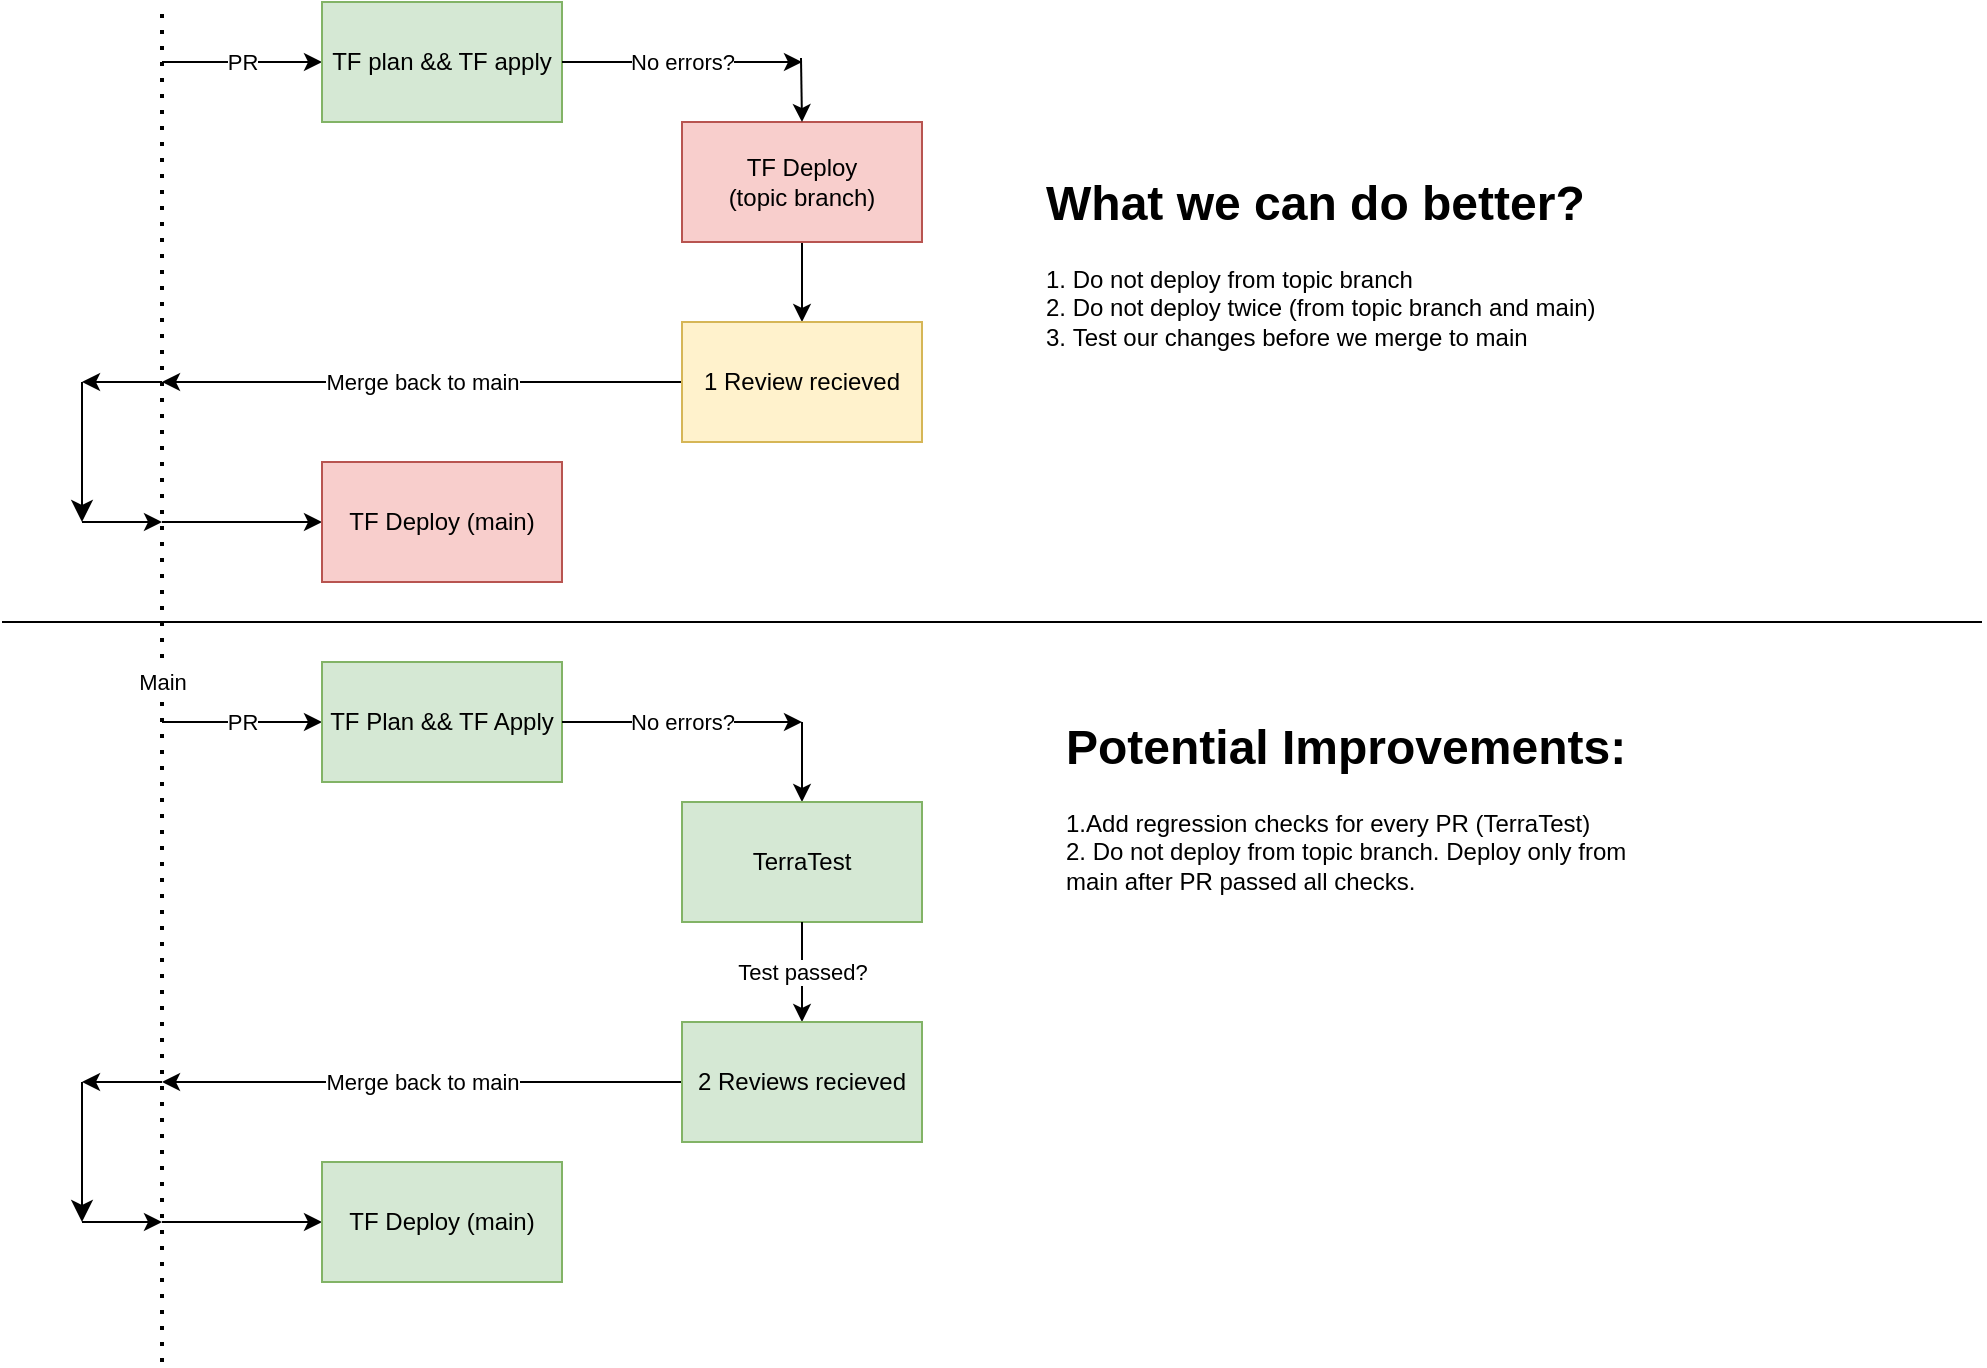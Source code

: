 <mxfile version="24.4.0" type="github">
  <diagram name="Page-1" id="Tej-QBxnLzH2uNt5mVv0">
    <mxGraphModel dx="951" dy="533" grid="1" gridSize="10" guides="1" tooltips="1" connect="1" arrows="1" fold="1" page="1" pageScale="1" pageWidth="1169" pageHeight="827" math="0" shadow="0">
      <root>
        <mxCell id="0" />
        <mxCell id="1" parent="0" />
        <mxCell id="uA2yIn82N_r2hQu1Xv1O-1" value="Main" style="endArrow=none;dashed=1;html=1;dashPattern=1 3;strokeWidth=2;rounded=0;" edge="1" parent="1">
          <mxGeometry width="50" height="50" relative="1" as="geometry">
            <mxPoint x="80" y="720" as="sourcePoint" />
            <mxPoint x="80" y="40" as="targetPoint" />
          </mxGeometry>
        </mxCell>
        <mxCell id="uA2yIn82N_r2hQu1Xv1O-2" value="PR" style="endArrow=classic;html=1;rounded=0;" edge="1" parent="1" target="uA2yIn82N_r2hQu1Xv1O-3">
          <mxGeometry width="50" height="50" relative="1" as="geometry">
            <mxPoint x="80" y="70" as="sourcePoint" />
            <mxPoint x="160" y="70" as="targetPoint" />
          </mxGeometry>
        </mxCell>
        <mxCell id="uA2yIn82N_r2hQu1Xv1O-3" value="TF plan &amp;amp;&amp;amp; TF apply" style="rounded=0;whiteSpace=wrap;html=1;fillColor=#d5e8d4;strokeColor=#82b366;" vertex="1" parent="1">
          <mxGeometry x="160" y="40" width="120" height="60" as="geometry" />
        </mxCell>
        <mxCell id="uA2yIn82N_r2hQu1Xv1O-8" value="No errors?" style="endArrow=classic;html=1;rounded=0;" edge="1" parent="1">
          <mxGeometry width="50" height="50" relative="1" as="geometry">
            <mxPoint x="280" y="70" as="sourcePoint" />
            <mxPoint x="400" y="70" as="targetPoint" />
          </mxGeometry>
        </mxCell>
        <mxCell id="uA2yIn82N_r2hQu1Xv1O-9" value="Merge back to main" style="endArrow=classic;html=1;rounded=0;exitX=0;exitY=0.5;exitDx=0;exitDy=0;" edge="1" parent="1" source="uA2yIn82N_r2hQu1Xv1O-30">
          <mxGeometry width="50" height="50" relative="1" as="geometry">
            <mxPoint x="400" y="230" as="sourcePoint" />
            <mxPoint x="80" y="230" as="targetPoint" />
          </mxGeometry>
        </mxCell>
        <mxCell id="uA2yIn82N_r2hQu1Xv1O-11" value="PR" style="endArrow=classic;html=1;rounded=0;" edge="1" parent="1" target="uA2yIn82N_r2hQu1Xv1O-12">
          <mxGeometry width="50" height="50" relative="1" as="geometry">
            <mxPoint x="80" y="400" as="sourcePoint" />
            <mxPoint x="160" y="400" as="targetPoint" />
          </mxGeometry>
        </mxCell>
        <mxCell id="uA2yIn82N_r2hQu1Xv1O-12" value="TF Plan &amp;amp;&amp;amp; TF Apply" style="rounded=0;whiteSpace=wrap;html=1;fillColor=#d5e8d4;strokeColor=#82b366;" vertex="1" parent="1">
          <mxGeometry x="160" y="370" width="120" height="60" as="geometry" />
        </mxCell>
        <mxCell id="uA2yIn82N_r2hQu1Xv1O-13" value="No errors?" style="endArrow=classic;html=1;rounded=0;" edge="1" parent="1">
          <mxGeometry width="50" height="50" relative="1" as="geometry">
            <mxPoint x="280" y="400" as="sourcePoint" />
            <mxPoint x="400" y="400" as="targetPoint" />
          </mxGeometry>
        </mxCell>
        <mxCell id="uA2yIn82N_r2hQu1Xv1O-14" value="Merge back to main" style="endArrow=classic;html=1;rounded=0;exitX=0;exitY=0.5;exitDx=0;exitDy=0;" edge="1" parent="1" source="uA2yIn82N_r2hQu1Xv1O-32">
          <mxGeometry width="50" height="50" relative="1" as="geometry">
            <mxPoint x="400" y="572" as="sourcePoint" />
            <mxPoint x="80" y="580" as="targetPoint" />
          </mxGeometry>
        </mxCell>
        <mxCell id="uA2yIn82N_r2hQu1Xv1O-15" value="" style="endArrow=classic;html=1;rounded=0;entryX=0.5;entryY=0;entryDx=0;entryDy=0;" edge="1" parent="1" target="uA2yIn82N_r2hQu1Xv1O-16">
          <mxGeometry width="50" height="50" relative="1" as="geometry">
            <mxPoint x="400" y="400" as="sourcePoint" />
            <mxPoint x="400" y="480" as="targetPoint" />
          </mxGeometry>
        </mxCell>
        <mxCell id="uA2yIn82N_r2hQu1Xv1O-16" value="TerraTest" style="rounded=0;whiteSpace=wrap;html=1;fillColor=#d5e8d4;strokeColor=#82b366;" vertex="1" parent="1">
          <mxGeometry x="340" y="440" width="120" height="60" as="geometry" />
        </mxCell>
        <mxCell id="uA2yIn82N_r2hQu1Xv1O-17" value="No errors" style="endArrow=classic;html=1;rounded=0;exitX=0.5;exitY=1;exitDx=0;exitDy=0;" edge="1" parent="1" source="uA2yIn82N_r2hQu1Xv1O-32">
          <mxGeometry width="50" height="50" relative="1" as="geometry">
            <mxPoint x="90" y="432" as="sourcePoint" />
            <mxPoint x="400" y="572" as="targetPoint" />
          </mxGeometry>
        </mxCell>
        <mxCell id="uA2yIn82N_r2hQu1Xv1O-18" value="" style="endArrow=classic;html=1;rounded=0;entryX=0;entryY=0.5;entryDx=0;entryDy=0;" edge="1" parent="1" target="uA2yIn82N_r2hQu1Xv1O-19">
          <mxGeometry width="50" height="50" relative="1" as="geometry">
            <mxPoint x="80" y="650" as="sourcePoint" />
            <mxPoint x="240" y="640" as="targetPoint" />
          </mxGeometry>
        </mxCell>
        <mxCell id="uA2yIn82N_r2hQu1Xv1O-19" value="TF Deploy (main)" style="rounded=0;whiteSpace=wrap;html=1;fillColor=#d5e8d4;strokeColor=#82b366;" vertex="1" parent="1">
          <mxGeometry x="160" y="620" width="120" height="60" as="geometry" />
        </mxCell>
        <mxCell id="uA2yIn82N_r2hQu1Xv1O-31" value="" style="edgeStyle=orthogonalEdgeStyle;rounded=0;orthogonalLoop=1;jettySize=auto;html=1;" edge="1" parent="1" source="uA2yIn82N_r2hQu1Xv1O-20" target="uA2yIn82N_r2hQu1Xv1O-30">
          <mxGeometry relative="1" as="geometry" />
        </mxCell>
        <mxCell id="uA2yIn82N_r2hQu1Xv1O-20" value="TF Deploy&lt;div&gt;(topic branch)&lt;/div&gt;" style="rounded=0;whiteSpace=wrap;html=1;fillColor=#f8cecc;strokeColor=#b85450;" vertex="1" parent="1">
          <mxGeometry x="340" y="100" width="120" height="60" as="geometry" />
        </mxCell>
        <mxCell id="uA2yIn82N_r2hQu1Xv1O-21" value="" style="endArrow=classic;html=1;rounded=0;" edge="1" parent="1">
          <mxGeometry width="50" height="50" relative="1" as="geometry">
            <mxPoint x="399.5" y="68" as="sourcePoint" />
            <mxPoint x="400" y="100" as="targetPoint" />
          </mxGeometry>
        </mxCell>
        <mxCell id="uA2yIn82N_r2hQu1Xv1O-23" value="" style="endArrow=classic;html=1;rounded=0;entryX=0;entryY=0.5;entryDx=0;entryDy=0;" edge="1" parent="1" target="uA2yIn82N_r2hQu1Xv1O-24">
          <mxGeometry width="50" height="50" relative="1" as="geometry">
            <mxPoint x="80" y="300" as="sourcePoint" />
            <mxPoint x="240" y="290" as="targetPoint" />
          </mxGeometry>
        </mxCell>
        <mxCell id="uA2yIn82N_r2hQu1Xv1O-24" value="TF Deploy (main)" style="rounded=0;whiteSpace=wrap;html=1;fillColor=#f8cecc;strokeColor=#b85450;" vertex="1" parent="1">
          <mxGeometry x="160" y="270" width="120" height="60" as="geometry" />
        </mxCell>
        <mxCell id="uA2yIn82N_r2hQu1Xv1O-25" value="&lt;h1 style=&quot;margin-top: 0px;&quot;&gt;&lt;span style=&quot;background-color: initial;&quot;&gt;What we can do better?&lt;/span&gt;&lt;/h1&gt;&lt;div&gt;&lt;span style=&quot;background-color: initial;&quot;&gt;1.&amp;nbsp;&lt;/span&gt;&lt;span style=&quot;background-color: initial;&quot;&gt;Do not deploy from topic branch&lt;/span&gt;&lt;/div&gt;&lt;div&gt;&lt;span style=&quot;background-color: initial;&quot;&gt;2.&amp;nbsp;&lt;/span&gt;&lt;span style=&quot;background-color: initial;&quot;&gt;Do not deploy twice (from topic branch and main)&lt;/span&gt;&lt;/div&gt;&lt;div&gt;&lt;span style=&quot;background-color: initial;&quot;&gt;3.&amp;nbsp;&lt;/span&gt;&lt;span style=&quot;background-color: initial;&quot;&gt;Test our changes before we merge to main&lt;/span&gt;&lt;/div&gt;" style="text;html=1;whiteSpace=wrap;overflow=hidden;rounded=0;" vertex="1" parent="1">
          <mxGeometry x="520" y="120" width="330" height="160" as="geometry" />
        </mxCell>
        <mxCell id="uA2yIn82N_r2hQu1Xv1O-26" value="" style="endArrow=none;html=1;rounded=0;" edge="1" parent="1">
          <mxGeometry width="50" height="50" relative="1" as="geometry">
            <mxPoint y="350" as="sourcePoint" />
            <mxPoint x="990" y="350" as="targetPoint" />
          </mxGeometry>
        </mxCell>
        <mxCell id="uA2yIn82N_r2hQu1Xv1O-28" value="&lt;h1 style=&quot;margin-top: 0px;&quot;&gt;Potential Improvements:&lt;/h1&gt;&lt;div&gt;1.&lt;span style=&quot;background-color: initial;&quot;&gt;Add regression checks for every PR (TerraTest)&lt;/span&gt;&lt;/div&gt;&lt;div&gt;&lt;span style=&quot;background-color: initial;&quot;&gt;2. Do not deploy from topic branch. Deploy only from main after PR passed all checks.&lt;/span&gt;&lt;/div&gt;" style="text;html=1;whiteSpace=wrap;overflow=hidden;rounded=0;" vertex="1" parent="1">
          <mxGeometry x="530" y="392" width="310" height="188" as="geometry" />
        </mxCell>
        <mxCell id="uA2yIn82N_r2hQu1Xv1O-30" value="1 Review recieved" style="rounded=0;whiteSpace=wrap;html=1;fillColor=#fff2cc;strokeColor=#d6b656;" vertex="1" parent="1">
          <mxGeometry x="340" y="200" width="120" height="60" as="geometry" />
        </mxCell>
        <mxCell id="uA2yIn82N_r2hQu1Xv1O-33" value="Test passed?" style="endArrow=classic;html=1;rounded=0;exitX=0.5;exitY=1;exitDx=0;exitDy=0;" edge="1" parent="1" source="uA2yIn82N_r2hQu1Xv1O-16" target="uA2yIn82N_r2hQu1Xv1O-32">
          <mxGeometry width="50" height="50" relative="1" as="geometry">
            <mxPoint x="400" y="512" as="sourcePoint" />
            <mxPoint x="400" y="572" as="targetPoint" />
          </mxGeometry>
        </mxCell>
        <mxCell id="uA2yIn82N_r2hQu1Xv1O-32" value="2 Reviews recieved" style="rounded=0;whiteSpace=wrap;html=1;fillColor=#d5e8d4;strokeColor=#82b366;" vertex="1" parent="1">
          <mxGeometry x="340" y="550" width="120" height="60" as="geometry" />
        </mxCell>
        <mxCell id="uA2yIn82N_r2hQu1Xv1O-35" value="" style="edgeStyle=elbowEdgeStyle;elbow=vertical;endArrow=classic;html=1;curved=0;rounded=0;endSize=8;startSize=8;" edge="1" parent="1">
          <mxGeometry width="50" height="50" relative="1" as="geometry">
            <mxPoint x="40" y="580" as="sourcePoint" />
            <mxPoint x="40" y="650" as="targetPoint" />
          </mxGeometry>
        </mxCell>
        <mxCell id="uA2yIn82N_r2hQu1Xv1O-38" value="" style="endArrow=classic;html=1;rounded=0;" edge="1" parent="1">
          <mxGeometry width="50" height="50" relative="1" as="geometry">
            <mxPoint x="80" y="580" as="sourcePoint" />
            <mxPoint x="40" y="580" as="targetPoint" />
          </mxGeometry>
        </mxCell>
        <mxCell id="uA2yIn82N_r2hQu1Xv1O-39" value="" style="endArrow=classic;html=1;rounded=0;" edge="1" parent="1">
          <mxGeometry width="50" height="50" relative="1" as="geometry">
            <mxPoint x="40" y="650" as="sourcePoint" />
            <mxPoint x="80" y="650" as="targetPoint" />
          </mxGeometry>
        </mxCell>
        <mxCell id="uA2yIn82N_r2hQu1Xv1O-40" value="" style="edgeStyle=elbowEdgeStyle;elbow=vertical;endArrow=classic;html=1;curved=0;rounded=0;endSize=8;startSize=8;" edge="1" parent="1">
          <mxGeometry width="50" height="50" relative="1" as="geometry">
            <mxPoint x="40" y="230" as="sourcePoint" />
            <mxPoint x="40" y="300" as="targetPoint" />
          </mxGeometry>
        </mxCell>
        <mxCell id="uA2yIn82N_r2hQu1Xv1O-41" value="" style="endArrow=classic;html=1;rounded=0;" edge="1" parent="1">
          <mxGeometry width="50" height="50" relative="1" as="geometry">
            <mxPoint x="80" y="230" as="sourcePoint" />
            <mxPoint x="40" y="230" as="targetPoint" />
          </mxGeometry>
        </mxCell>
        <mxCell id="uA2yIn82N_r2hQu1Xv1O-42" value="" style="endArrow=classic;html=1;rounded=0;" edge="1" parent="1">
          <mxGeometry width="50" height="50" relative="1" as="geometry">
            <mxPoint x="40" y="300" as="sourcePoint" />
            <mxPoint x="80" y="300" as="targetPoint" />
          </mxGeometry>
        </mxCell>
      </root>
    </mxGraphModel>
  </diagram>
</mxfile>
